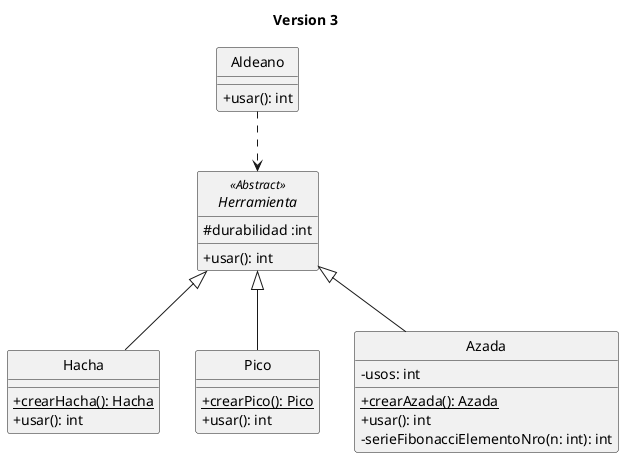 @startuml Diagrama de Clases

skinparam monochrome true
hide circle
skinparam classAttributeIconSize 0

title Version 3

class Aldeano {
    +usar(): int
}

abstract class Herramienta {
    #durabilidad :int
    +usar(): int
}

class Hacha {
    {static} +crearHacha(): Hacha
    +usar(): int
}

class Pico {
    {static} +crearPico(): Pico
    +usar(): int
}

class Azada {
    -usos: int
    {static} +crearAzada(): Azada
    +usar(): int
    -serieFibonacciElementoNro(n: int): int
}

Herramienta <<Abstract>>

Aldeano ..> Herramienta

Herramienta <|-- Hacha
Herramienta <|-- Pico
Herramienta <|-- Azada

@enduml